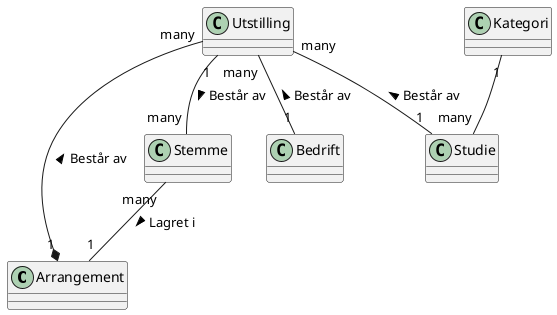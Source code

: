 @startuml

class Arrangement {
}

class Utstilling {
}

class Stemme {
}

class Bedrift{
}

class Studie{
}

class Kategori{
}

Utstilling "many" -- "1" Studie : < Består av
Utstilling "many" -- "1" Bedrift : < Består av
Utstilling "many" --* "1" Arrangement : < Består av
Utstilling "1" -- "many" Stemme : > Består av
Kategori "1" -- "many" Studie
Stemme "many" -- "1" Arrangement : > Lagret i

@enduml